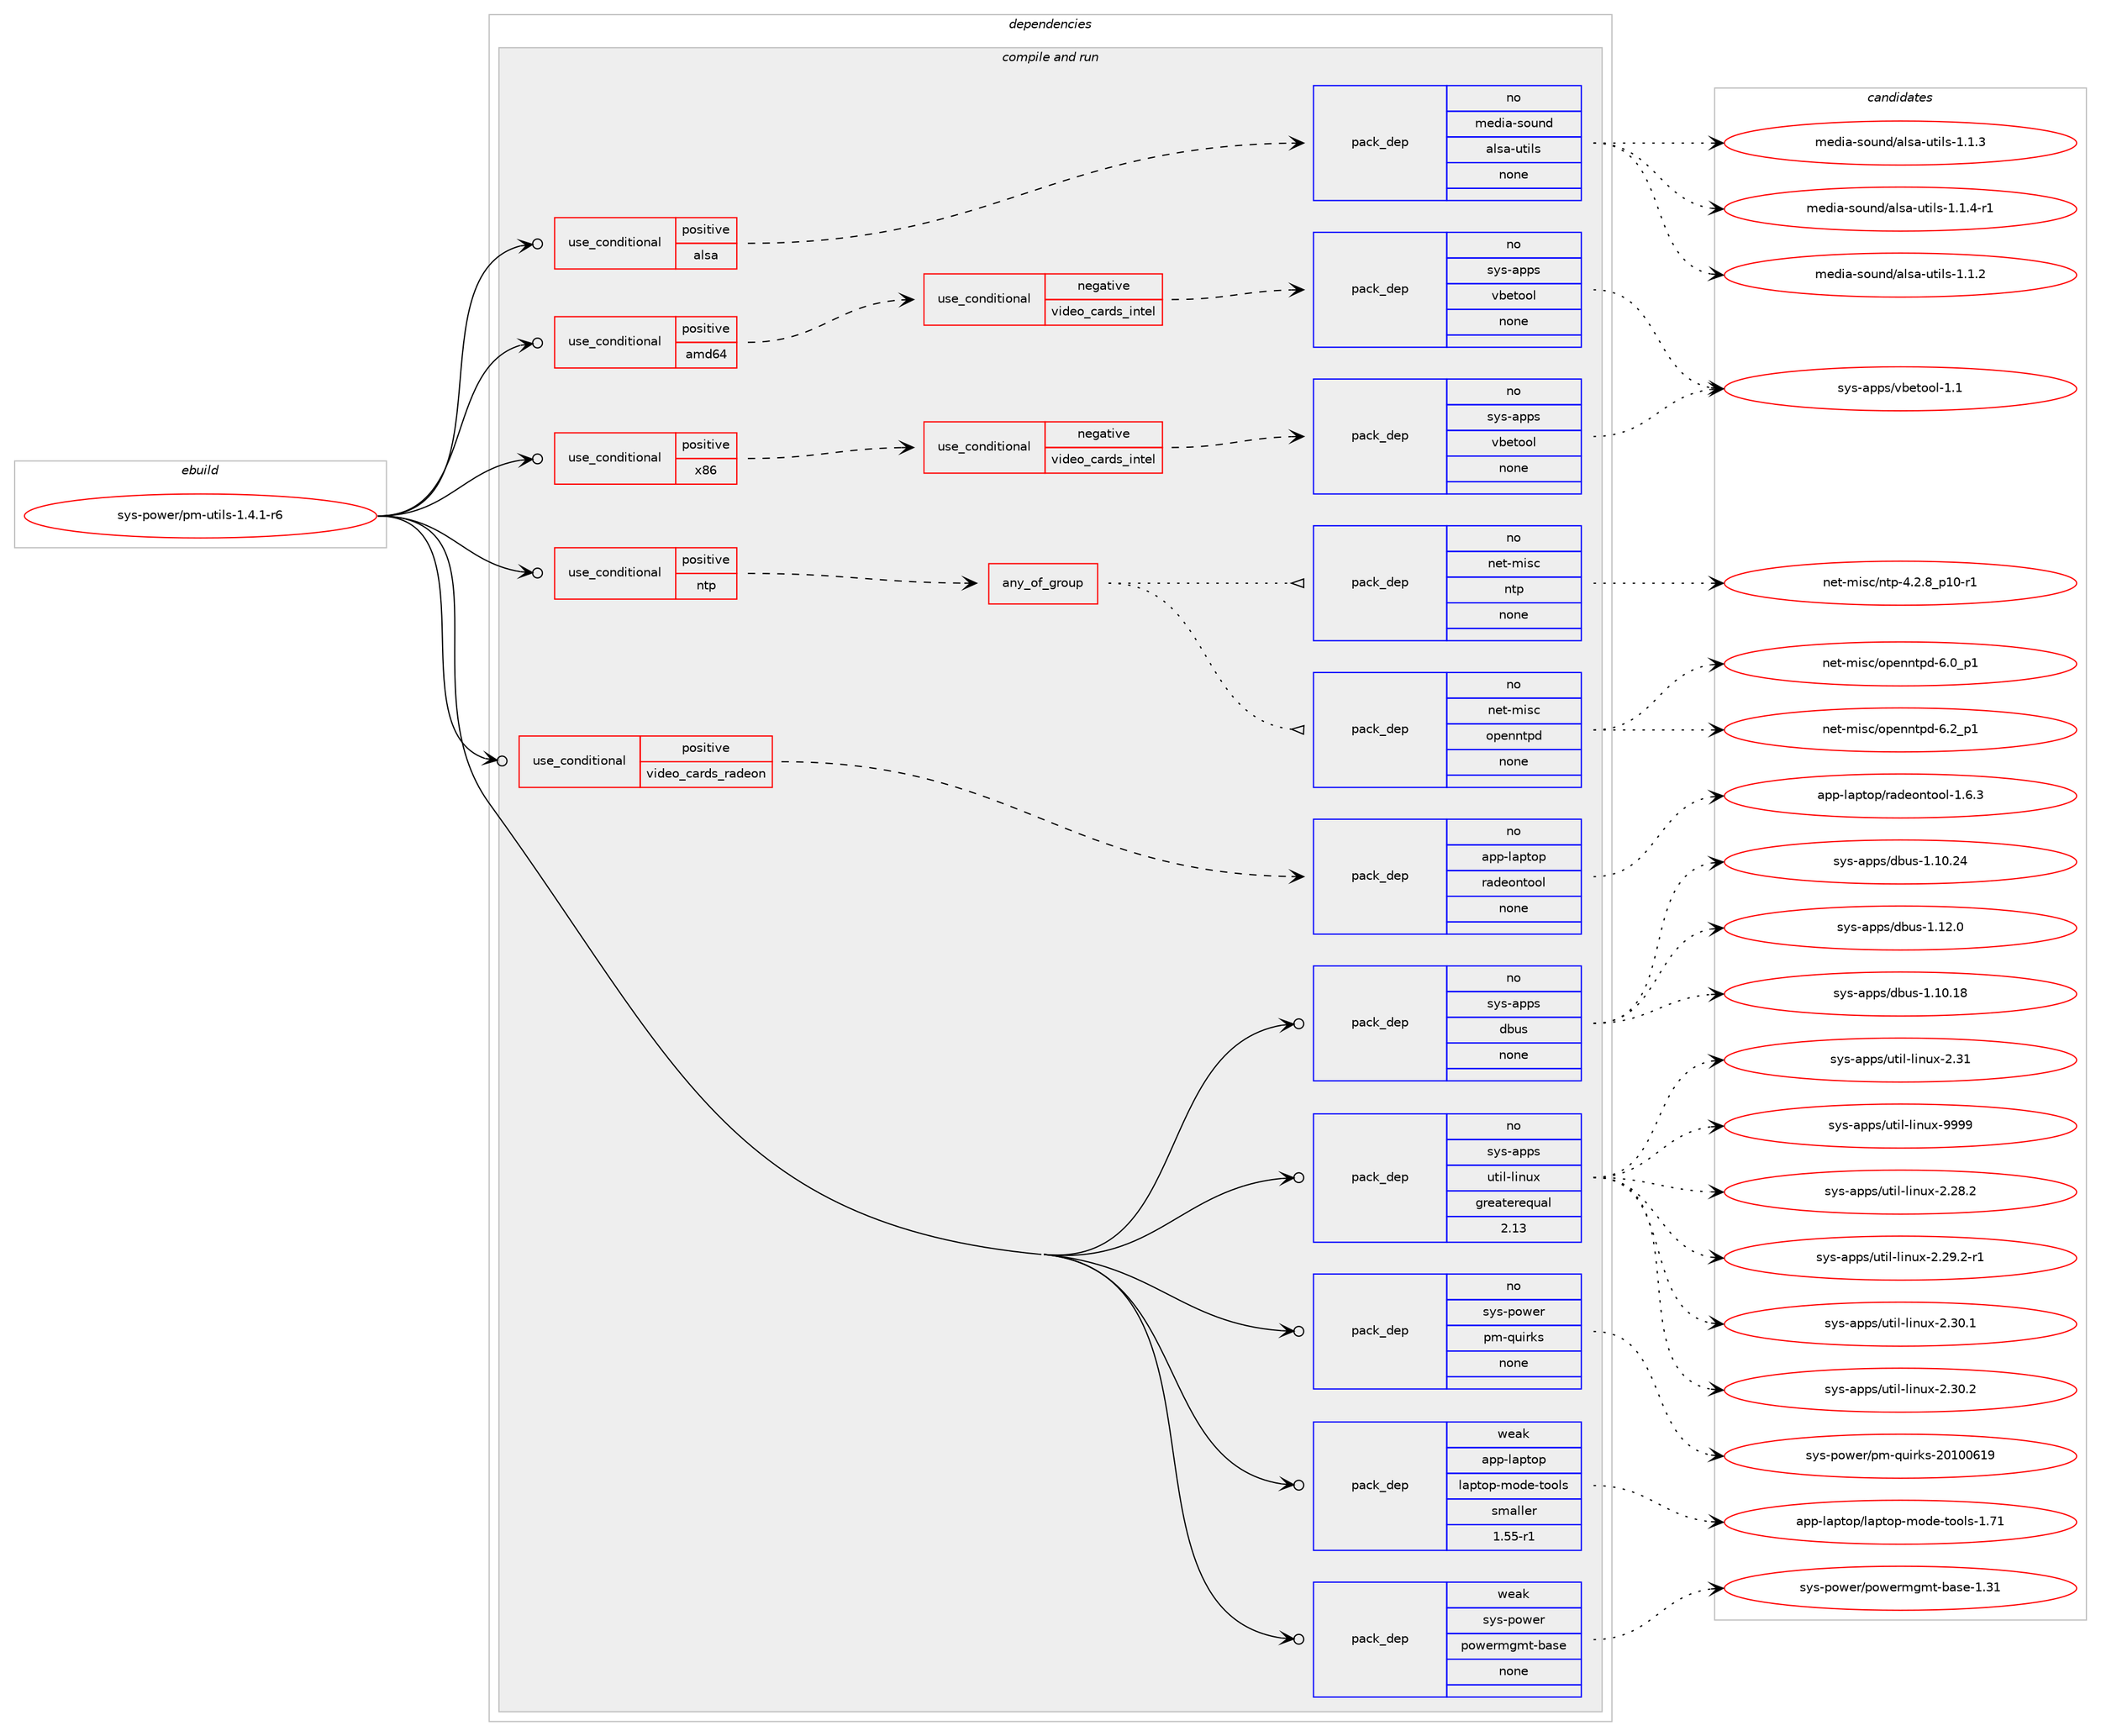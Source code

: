 digraph prolog {

# *************
# Graph options
# *************

newrank=true;
concentrate=true;
compound=true;
graph [rankdir=LR,fontname=Helvetica,fontsize=10,ranksep=1.5];#, ranksep=2.5, nodesep=0.2];
edge  [arrowhead=vee];
node  [fontname=Helvetica,fontsize=10];

# **********
# The ebuild
# **********

subgraph cluster_leftcol {
color=gray;
rank=same;
label=<<i>ebuild</i>>;
id [label="sys-power/pm-utils-1.4.1-r6", color=red, width=4, href="../sys-power/pm-utils-1.4.1-r6.svg"];
}

# ****************
# The dependencies
# ****************

subgraph cluster_midcol {
color=gray;
label=<<i>dependencies</i>>;
subgraph cluster_compile {
fillcolor="#eeeeee";
style=filled;
label=<<i>compile</i>>;
}
subgraph cluster_compileandrun {
fillcolor="#eeeeee";
style=filled;
label=<<i>compile and run</i>>;
subgraph cond118633 {
dependency496170 [label=<<TABLE BORDER="0" CELLBORDER="1" CELLSPACING="0" CELLPADDING="4"><TR><TD ROWSPAN="3" CELLPADDING="10">use_conditional</TD></TR><TR><TD>positive</TD></TR><TR><TD>alsa</TD></TR></TABLE>>, shape=none, color=red];
subgraph pack368739 {
dependency496171 [label=<<TABLE BORDER="0" CELLBORDER="1" CELLSPACING="0" CELLPADDING="4" WIDTH="220"><TR><TD ROWSPAN="6" CELLPADDING="30">pack_dep</TD></TR><TR><TD WIDTH="110">no</TD></TR><TR><TD>media-sound</TD></TR><TR><TD>alsa-utils</TD></TR><TR><TD>none</TD></TR><TR><TD></TD></TR></TABLE>>, shape=none, color=blue];
}
dependency496170:e -> dependency496171:w [weight=20,style="dashed",arrowhead="vee"];
}
id:e -> dependency496170:w [weight=20,style="solid",arrowhead="odotvee"];
subgraph cond118634 {
dependency496172 [label=<<TABLE BORDER="0" CELLBORDER="1" CELLSPACING="0" CELLPADDING="4"><TR><TD ROWSPAN="3" CELLPADDING="10">use_conditional</TD></TR><TR><TD>positive</TD></TR><TR><TD>amd64</TD></TR></TABLE>>, shape=none, color=red];
subgraph cond118635 {
dependency496173 [label=<<TABLE BORDER="0" CELLBORDER="1" CELLSPACING="0" CELLPADDING="4"><TR><TD ROWSPAN="3" CELLPADDING="10">use_conditional</TD></TR><TR><TD>negative</TD></TR><TR><TD>video_cards_intel</TD></TR></TABLE>>, shape=none, color=red];
subgraph pack368740 {
dependency496174 [label=<<TABLE BORDER="0" CELLBORDER="1" CELLSPACING="0" CELLPADDING="4" WIDTH="220"><TR><TD ROWSPAN="6" CELLPADDING="30">pack_dep</TD></TR><TR><TD WIDTH="110">no</TD></TR><TR><TD>sys-apps</TD></TR><TR><TD>vbetool</TD></TR><TR><TD>none</TD></TR><TR><TD></TD></TR></TABLE>>, shape=none, color=blue];
}
dependency496173:e -> dependency496174:w [weight=20,style="dashed",arrowhead="vee"];
}
dependency496172:e -> dependency496173:w [weight=20,style="dashed",arrowhead="vee"];
}
id:e -> dependency496172:w [weight=20,style="solid",arrowhead="odotvee"];
subgraph cond118636 {
dependency496175 [label=<<TABLE BORDER="0" CELLBORDER="1" CELLSPACING="0" CELLPADDING="4"><TR><TD ROWSPAN="3" CELLPADDING="10">use_conditional</TD></TR><TR><TD>positive</TD></TR><TR><TD>ntp</TD></TR></TABLE>>, shape=none, color=red];
subgraph any8473 {
dependency496176 [label=<<TABLE BORDER="0" CELLBORDER="1" CELLSPACING="0" CELLPADDING="4"><TR><TD CELLPADDING="10">any_of_group</TD></TR></TABLE>>, shape=none, color=red];subgraph pack368741 {
dependency496177 [label=<<TABLE BORDER="0" CELLBORDER="1" CELLSPACING="0" CELLPADDING="4" WIDTH="220"><TR><TD ROWSPAN="6" CELLPADDING="30">pack_dep</TD></TR><TR><TD WIDTH="110">no</TD></TR><TR><TD>net-misc</TD></TR><TR><TD>ntp</TD></TR><TR><TD>none</TD></TR><TR><TD></TD></TR></TABLE>>, shape=none, color=blue];
}
dependency496176:e -> dependency496177:w [weight=20,style="dotted",arrowhead="oinv"];
subgraph pack368742 {
dependency496178 [label=<<TABLE BORDER="0" CELLBORDER="1" CELLSPACING="0" CELLPADDING="4" WIDTH="220"><TR><TD ROWSPAN="6" CELLPADDING="30">pack_dep</TD></TR><TR><TD WIDTH="110">no</TD></TR><TR><TD>net-misc</TD></TR><TR><TD>openntpd</TD></TR><TR><TD>none</TD></TR><TR><TD></TD></TR></TABLE>>, shape=none, color=blue];
}
dependency496176:e -> dependency496178:w [weight=20,style="dotted",arrowhead="oinv"];
}
dependency496175:e -> dependency496176:w [weight=20,style="dashed",arrowhead="vee"];
}
id:e -> dependency496175:w [weight=20,style="solid",arrowhead="odotvee"];
subgraph cond118637 {
dependency496179 [label=<<TABLE BORDER="0" CELLBORDER="1" CELLSPACING="0" CELLPADDING="4"><TR><TD ROWSPAN="3" CELLPADDING="10">use_conditional</TD></TR><TR><TD>positive</TD></TR><TR><TD>video_cards_radeon</TD></TR></TABLE>>, shape=none, color=red];
subgraph pack368743 {
dependency496180 [label=<<TABLE BORDER="0" CELLBORDER="1" CELLSPACING="0" CELLPADDING="4" WIDTH="220"><TR><TD ROWSPAN="6" CELLPADDING="30">pack_dep</TD></TR><TR><TD WIDTH="110">no</TD></TR><TR><TD>app-laptop</TD></TR><TR><TD>radeontool</TD></TR><TR><TD>none</TD></TR><TR><TD></TD></TR></TABLE>>, shape=none, color=blue];
}
dependency496179:e -> dependency496180:w [weight=20,style="dashed",arrowhead="vee"];
}
id:e -> dependency496179:w [weight=20,style="solid",arrowhead="odotvee"];
subgraph cond118638 {
dependency496181 [label=<<TABLE BORDER="0" CELLBORDER="1" CELLSPACING="0" CELLPADDING="4"><TR><TD ROWSPAN="3" CELLPADDING="10">use_conditional</TD></TR><TR><TD>positive</TD></TR><TR><TD>x86</TD></TR></TABLE>>, shape=none, color=red];
subgraph cond118639 {
dependency496182 [label=<<TABLE BORDER="0" CELLBORDER="1" CELLSPACING="0" CELLPADDING="4"><TR><TD ROWSPAN="3" CELLPADDING="10">use_conditional</TD></TR><TR><TD>negative</TD></TR><TR><TD>video_cards_intel</TD></TR></TABLE>>, shape=none, color=red];
subgraph pack368744 {
dependency496183 [label=<<TABLE BORDER="0" CELLBORDER="1" CELLSPACING="0" CELLPADDING="4" WIDTH="220"><TR><TD ROWSPAN="6" CELLPADDING="30">pack_dep</TD></TR><TR><TD WIDTH="110">no</TD></TR><TR><TD>sys-apps</TD></TR><TR><TD>vbetool</TD></TR><TR><TD>none</TD></TR><TR><TD></TD></TR></TABLE>>, shape=none, color=blue];
}
dependency496182:e -> dependency496183:w [weight=20,style="dashed",arrowhead="vee"];
}
dependency496181:e -> dependency496182:w [weight=20,style="dashed",arrowhead="vee"];
}
id:e -> dependency496181:w [weight=20,style="solid",arrowhead="odotvee"];
subgraph pack368745 {
dependency496184 [label=<<TABLE BORDER="0" CELLBORDER="1" CELLSPACING="0" CELLPADDING="4" WIDTH="220"><TR><TD ROWSPAN="6" CELLPADDING="30">pack_dep</TD></TR><TR><TD WIDTH="110">no</TD></TR><TR><TD>sys-apps</TD></TR><TR><TD>dbus</TD></TR><TR><TD>none</TD></TR><TR><TD></TD></TR></TABLE>>, shape=none, color=blue];
}
id:e -> dependency496184:w [weight=20,style="solid",arrowhead="odotvee"];
subgraph pack368746 {
dependency496185 [label=<<TABLE BORDER="0" CELLBORDER="1" CELLSPACING="0" CELLPADDING="4" WIDTH="220"><TR><TD ROWSPAN="6" CELLPADDING="30">pack_dep</TD></TR><TR><TD WIDTH="110">no</TD></TR><TR><TD>sys-apps</TD></TR><TR><TD>util-linux</TD></TR><TR><TD>greaterequal</TD></TR><TR><TD>2.13</TD></TR></TABLE>>, shape=none, color=blue];
}
id:e -> dependency496185:w [weight=20,style="solid",arrowhead="odotvee"];
subgraph pack368747 {
dependency496186 [label=<<TABLE BORDER="0" CELLBORDER="1" CELLSPACING="0" CELLPADDING="4" WIDTH="220"><TR><TD ROWSPAN="6" CELLPADDING="30">pack_dep</TD></TR><TR><TD WIDTH="110">no</TD></TR><TR><TD>sys-power</TD></TR><TR><TD>pm-quirks</TD></TR><TR><TD>none</TD></TR><TR><TD></TD></TR></TABLE>>, shape=none, color=blue];
}
id:e -> dependency496186:w [weight=20,style="solid",arrowhead="odotvee"];
subgraph pack368748 {
dependency496187 [label=<<TABLE BORDER="0" CELLBORDER="1" CELLSPACING="0" CELLPADDING="4" WIDTH="220"><TR><TD ROWSPAN="6" CELLPADDING="30">pack_dep</TD></TR><TR><TD WIDTH="110">weak</TD></TR><TR><TD>app-laptop</TD></TR><TR><TD>laptop-mode-tools</TD></TR><TR><TD>smaller</TD></TR><TR><TD>1.55-r1</TD></TR></TABLE>>, shape=none, color=blue];
}
id:e -> dependency496187:w [weight=20,style="solid",arrowhead="odotvee"];
subgraph pack368749 {
dependency496188 [label=<<TABLE BORDER="0" CELLBORDER="1" CELLSPACING="0" CELLPADDING="4" WIDTH="220"><TR><TD ROWSPAN="6" CELLPADDING="30">pack_dep</TD></TR><TR><TD WIDTH="110">weak</TD></TR><TR><TD>sys-power</TD></TR><TR><TD>powermgmt-base</TD></TR><TR><TD>none</TD></TR><TR><TD></TD></TR></TABLE>>, shape=none, color=blue];
}
id:e -> dependency496188:w [weight=20,style="solid",arrowhead="odotvee"];
}
subgraph cluster_run {
fillcolor="#eeeeee";
style=filled;
label=<<i>run</i>>;
}
}

# **************
# The candidates
# **************

subgraph cluster_choices {
rank=same;
color=gray;
label=<<i>candidates</i>>;

subgraph choice368739 {
color=black;
nodesep=1;
choice109101100105974511511111711010047971081159745117116105108115454946494650 [label="media-sound/alsa-utils-1.1.2", color=red, width=4,href="../media-sound/alsa-utils-1.1.2.svg"];
choice109101100105974511511111711010047971081159745117116105108115454946494651 [label="media-sound/alsa-utils-1.1.3", color=red, width=4,href="../media-sound/alsa-utils-1.1.3.svg"];
choice1091011001059745115111117110100479710811597451171161051081154549464946524511449 [label="media-sound/alsa-utils-1.1.4-r1", color=red, width=4,href="../media-sound/alsa-utils-1.1.4-r1.svg"];
dependency496171:e -> choice109101100105974511511111711010047971081159745117116105108115454946494650:w [style=dotted,weight="100"];
dependency496171:e -> choice109101100105974511511111711010047971081159745117116105108115454946494651:w [style=dotted,weight="100"];
dependency496171:e -> choice1091011001059745115111117110100479710811597451171161051081154549464946524511449:w [style=dotted,weight="100"];
}
subgraph choice368740 {
color=black;
nodesep=1;
choice1151211154597112112115471189810111611111110845494649 [label="sys-apps/vbetool-1.1", color=red, width=4,href="../sys-apps/vbetool-1.1.svg"];
dependency496174:e -> choice1151211154597112112115471189810111611111110845494649:w [style=dotted,weight="100"];
}
subgraph choice368741 {
color=black;
nodesep=1;
choice1101011164510910511599471101161124552465046569511249484511449 [label="net-misc/ntp-4.2.8_p10-r1", color=red, width=4,href="../net-misc/ntp-4.2.8_p10-r1.svg"];
dependency496177:e -> choice1101011164510910511599471101161124552465046569511249484511449:w [style=dotted,weight="100"];
}
subgraph choice368742 {
color=black;
nodesep=1;
choice110101116451091051159947111112101110110116112100455446489511249 [label="net-misc/openntpd-6.0_p1", color=red, width=4,href="../net-misc/openntpd-6.0_p1.svg"];
choice110101116451091051159947111112101110110116112100455446509511249 [label="net-misc/openntpd-6.2_p1", color=red, width=4,href="../net-misc/openntpd-6.2_p1.svg"];
dependency496178:e -> choice110101116451091051159947111112101110110116112100455446489511249:w [style=dotted,weight="100"];
dependency496178:e -> choice110101116451091051159947111112101110110116112100455446509511249:w [style=dotted,weight="100"];
}
subgraph choice368743 {
color=black;
nodesep=1;
choice9711211245108971121161111124711497100101111110116111111108454946544651 [label="app-laptop/radeontool-1.6.3", color=red, width=4,href="../app-laptop/radeontool-1.6.3.svg"];
dependency496180:e -> choice9711211245108971121161111124711497100101111110116111111108454946544651:w [style=dotted,weight="100"];
}
subgraph choice368744 {
color=black;
nodesep=1;
choice1151211154597112112115471189810111611111110845494649 [label="sys-apps/vbetool-1.1", color=red, width=4,href="../sys-apps/vbetool-1.1.svg"];
dependency496183:e -> choice1151211154597112112115471189810111611111110845494649:w [style=dotted,weight="100"];
}
subgraph choice368745 {
color=black;
nodesep=1;
choice115121115459711211211547100981171154549464948464956 [label="sys-apps/dbus-1.10.18", color=red, width=4,href="../sys-apps/dbus-1.10.18.svg"];
choice115121115459711211211547100981171154549464948465052 [label="sys-apps/dbus-1.10.24", color=red, width=4,href="../sys-apps/dbus-1.10.24.svg"];
choice1151211154597112112115471009811711545494649504648 [label="sys-apps/dbus-1.12.0", color=red, width=4,href="../sys-apps/dbus-1.12.0.svg"];
dependency496184:e -> choice115121115459711211211547100981171154549464948464956:w [style=dotted,weight="100"];
dependency496184:e -> choice115121115459711211211547100981171154549464948465052:w [style=dotted,weight="100"];
dependency496184:e -> choice1151211154597112112115471009811711545494649504648:w [style=dotted,weight="100"];
}
subgraph choice368746 {
color=black;
nodesep=1;
choice1151211154597112112115471171161051084510810511011712045504650564650 [label="sys-apps/util-linux-2.28.2", color=red, width=4,href="../sys-apps/util-linux-2.28.2.svg"];
choice11512111545971121121154711711610510845108105110117120455046505746504511449 [label="sys-apps/util-linux-2.29.2-r1", color=red, width=4,href="../sys-apps/util-linux-2.29.2-r1.svg"];
choice1151211154597112112115471171161051084510810511011712045504651484649 [label="sys-apps/util-linux-2.30.1", color=red, width=4,href="../sys-apps/util-linux-2.30.1.svg"];
choice1151211154597112112115471171161051084510810511011712045504651484650 [label="sys-apps/util-linux-2.30.2", color=red, width=4,href="../sys-apps/util-linux-2.30.2.svg"];
choice115121115459711211211547117116105108451081051101171204550465149 [label="sys-apps/util-linux-2.31", color=red, width=4,href="../sys-apps/util-linux-2.31.svg"];
choice115121115459711211211547117116105108451081051101171204557575757 [label="sys-apps/util-linux-9999", color=red, width=4,href="../sys-apps/util-linux-9999.svg"];
dependency496185:e -> choice1151211154597112112115471171161051084510810511011712045504650564650:w [style=dotted,weight="100"];
dependency496185:e -> choice11512111545971121121154711711610510845108105110117120455046505746504511449:w [style=dotted,weight="100"];
dependency496185:e -> choice1151211154597112112115471171161051084510810511011712045504651484649:w [style=dotted,weight="100"];
dependency496185:e -> choice1151211154597112112115471171161051084510810511011712045504651484650:w [style=dotted,weight="100"];
dependency496185:e -> choice115121115459711211211547117116105108451081051101171204550465149:w [style=dotted,weight="100"];
dependency496185:e -> choice115121115459711211211547117116105108451081051101171204557575757:w [style=dotted,weight="100"];
}
subgraph choice368747 {
color=black;
nodesep=1;
choice115121115451121111191011144711210945113117105114107115455048494848544957 [label="sys-power/pm-quirks-20100619", color=red, width=4,href="../sys-power/pm-quirks-20100619.svg"];
dependency496186:e -> choice115121115451121111191011144711210945113117105114107115455048494848544957:w [style=dotted,weight="100"];
}
subgraph choice368748 {
color=black;
nodesep=1;
choice971121124510897112116111112471089711211611111245109111100101451161111111081154549465549 [label="app-laptop/laptop-mode-tools-1.71", color=red, width=4,href="../app-laptop/laptop-mode-tools-1.71.svg"];
dependency496187:e -> choice971121124510897112116111112471089711211611111245109111100101451161111111081154549465549:w [style=dotted,weight="100"];
}
subgraph choice368749 {
color=black;
nodesep=1;
choice11512111545112111119101114471121111191011141091031091164598971151014549465149 [label="sys-power/powermgmt-base-1.31", color=red, width=4,href="../sys-power/powermgmt-base-1.31.svg"];
dependency496188:e -> choice11512111545112111119101114471121111191011141091031091164598971151014549465149:w [style=dotted,weight="100"];
}
}

}
